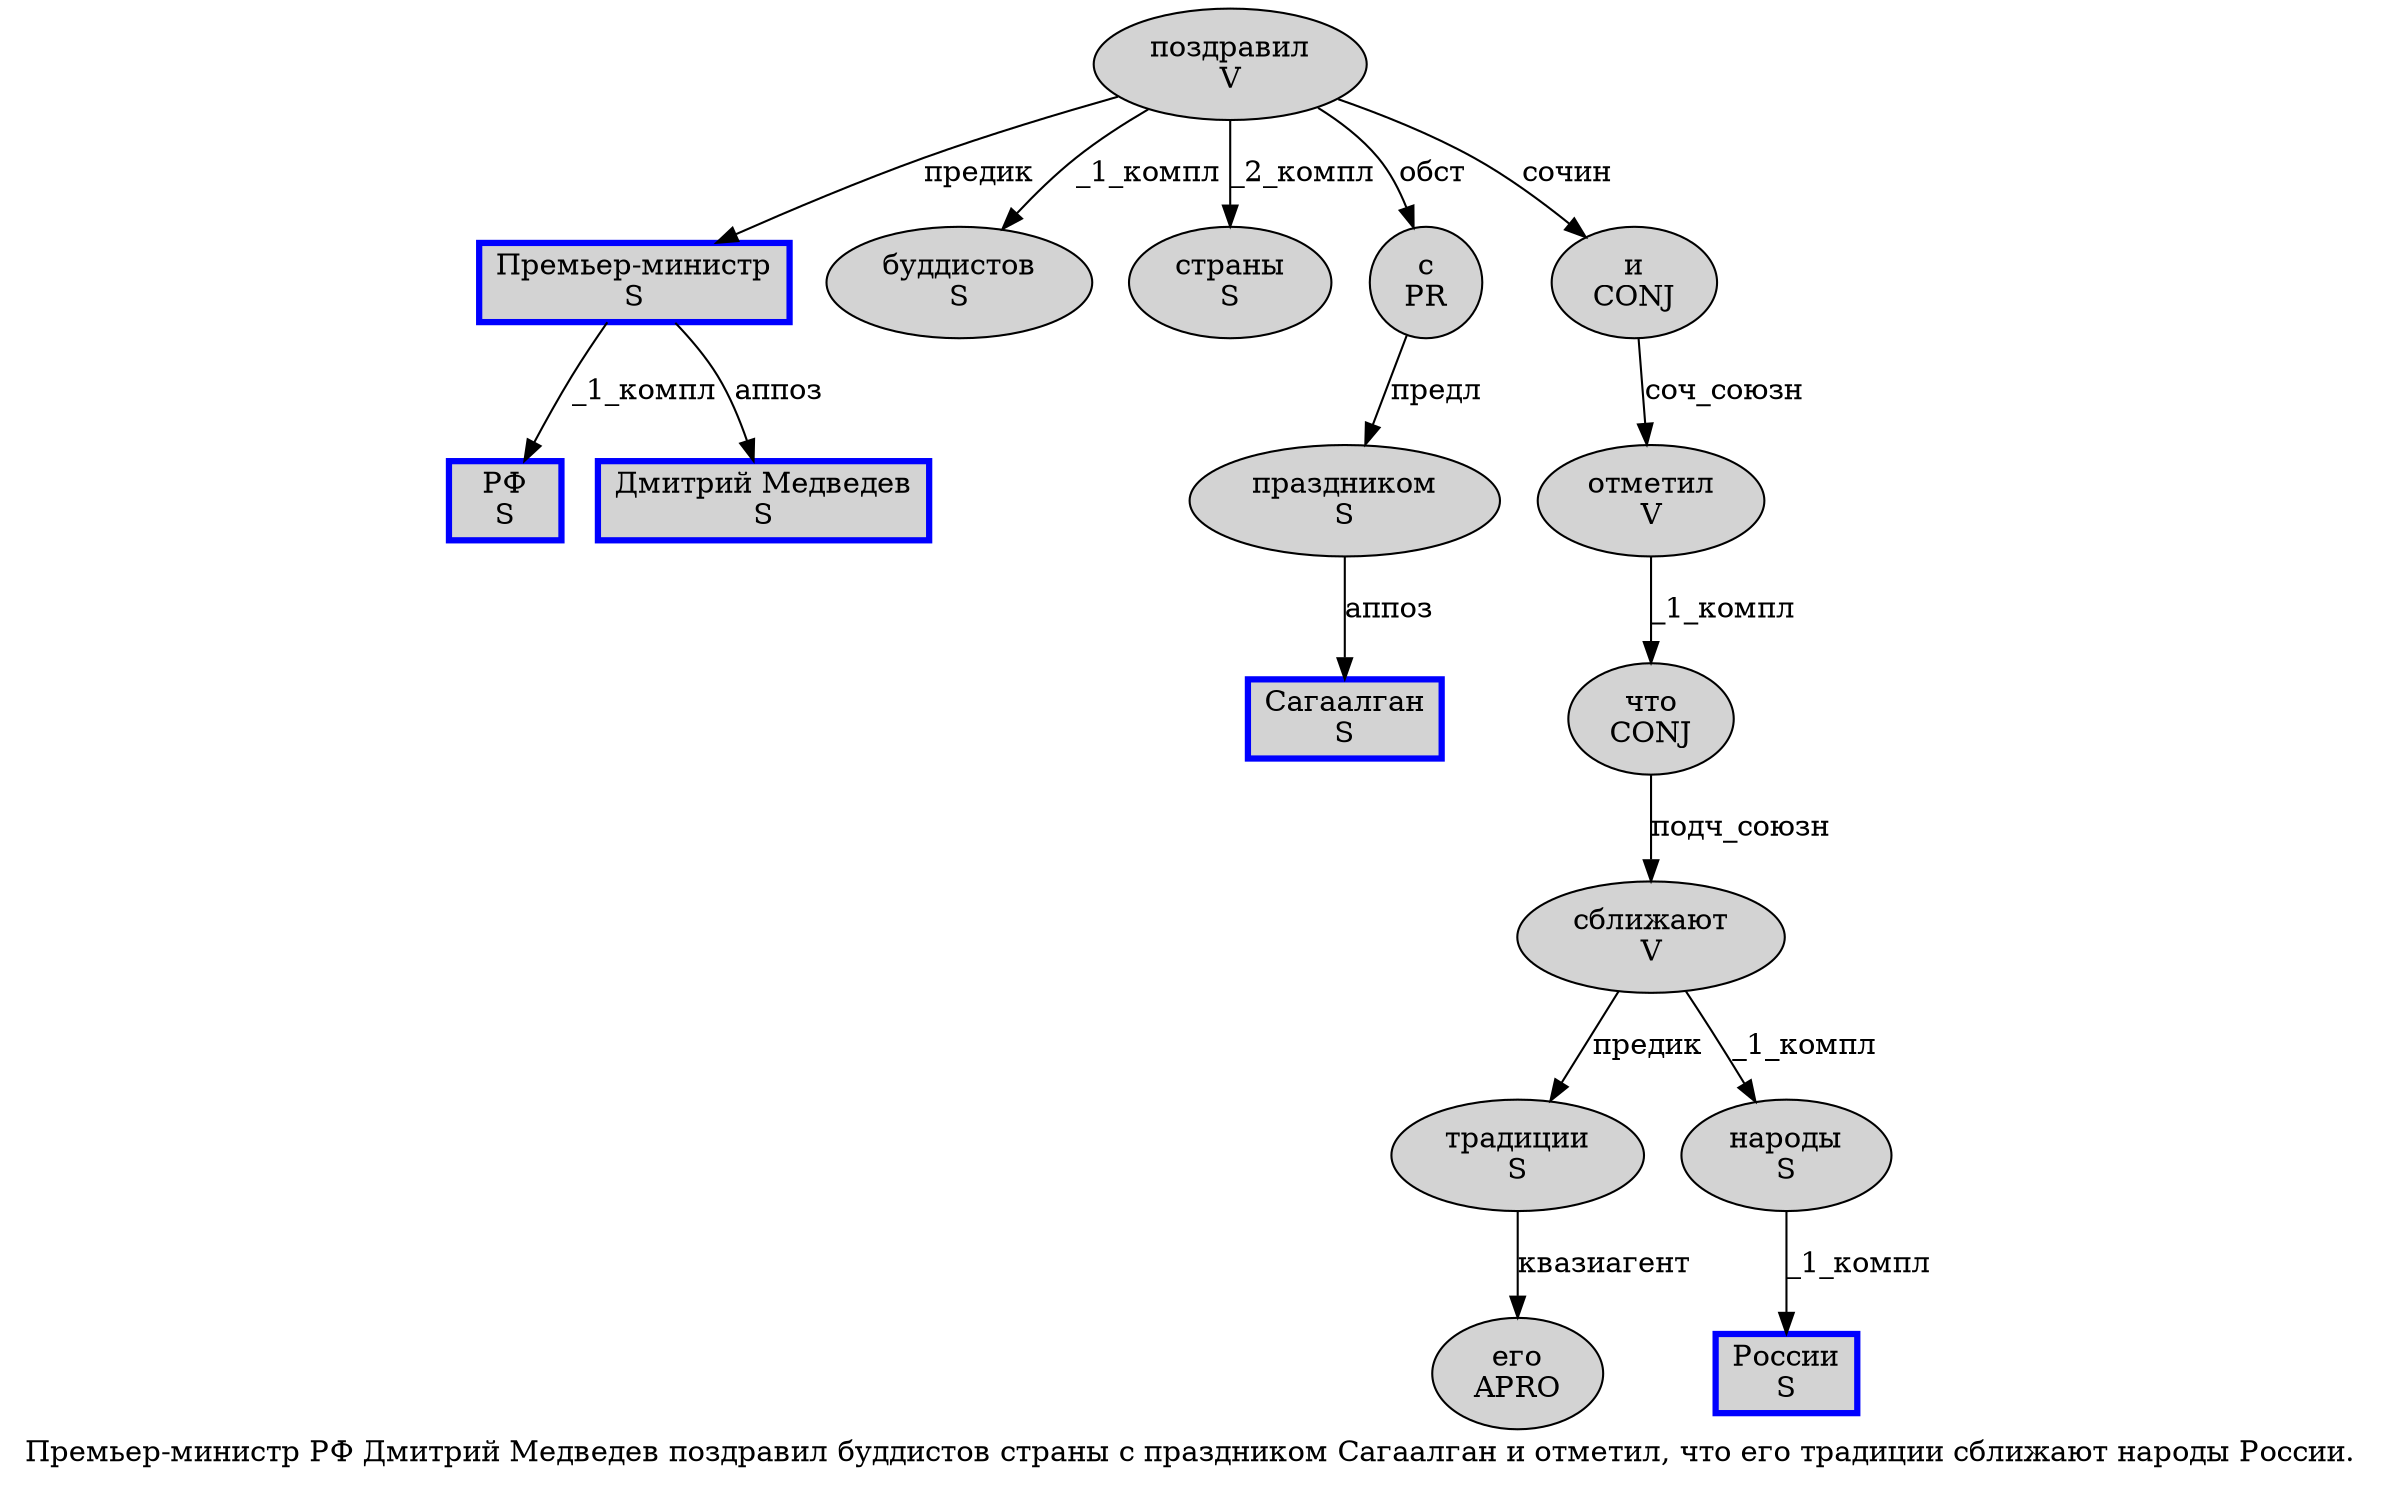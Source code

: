 digraph SENTENCE_1180 {
	graph [label="Премьер-министр РФ Дмитрий Медведев поздравил буддистов страны с праздником Сагаалган и отметил, что его традиции сближают народы России."]
	node [style=filled]
		0 [label="Премьер-министр
S" color=blue fillcolor=lightgray penwidth=3 shape=box]
		1 [label="РФ
S" color=blue fillcolor=lightgray penwidth=3 shape=box]
		2 [label="Дмитрий Медведев
S" color=blue fillcolor=lightgray penwidth=3 shape=box]
		3 [label="поздравил
V" color="" fillcolor=lightgray penwidth=1 shape=ellipse]
		4 [label="буддистов
S" color="" fillcolor=lightgray penwidth=1 shape=ellipse]
		5 [label="страны
S" color="" fillcolor=lightgray penwidth=1 shape=ellipse]
		6 [label="с
PR" color="" fillcolor=lightgray penwidth=1 shape=ellipse]
		7 [label="праздником
S" color="" fillcolor=lightgray penwidth=1 shape=ellipse]
		8 [label="Сагаалган
S" color=blue fillcolor=lightgray penwidth=3 shape=box]
		9 [label="и
CONJ" color="" fillcolor=lightgray penwidth=1 shape=ellipse]
		10 [label="отметил
V" color="" fillcolor=lightgray penwidth=1 shape=ellipse]
		12 [label="что
CONJ" color="" fillcolor=lightgray penwidth=1 shape=ellipse]
		13 [label="его
APRO" color="" fillcolor=lightgray penwidth=1 shape=ellipse]
		14 [label="традиции
S" color="" fillcolor=lightgray penwidth=1 shape=ellipse]
		15 [label="сближают
V" color="" fillcolor=lightgray penwidth=1 shape=ellipse]
		16 [label="народы
S" color="" fillcolor=lightgray penwidth=1 shape=ellipse]
		17 [label="России
S" color=blue fillcolor=lightgray penwidth=3 shape=box]
			15 -> 14 [label="предик"]
			15 -> 16 [label="_1_компл"]
			9 -> 10 [label="соч_союзн"]
			12 -> 15 [label="подч_союзн"]
			7 -> 8 [label="аппоз"]
			10 -> 12 [label="_1_компл"]
			6 -> 7 [label="предл"]
			0 -> 1 [label="_1_компл"]
			0 -> 2 [label="аппоз"]
			16 -> 17 [label="_1_компл"]
			3 -> 0 [label="предик"]
			3 -> 4 [label="_1_компл"]
			3 -> 5 [label="_2_компл"]
			3 -> 6 [label="обст"]
			3 -> 9 [label="сочин"]
			14 -> 13 [label="квазиагент"]
}